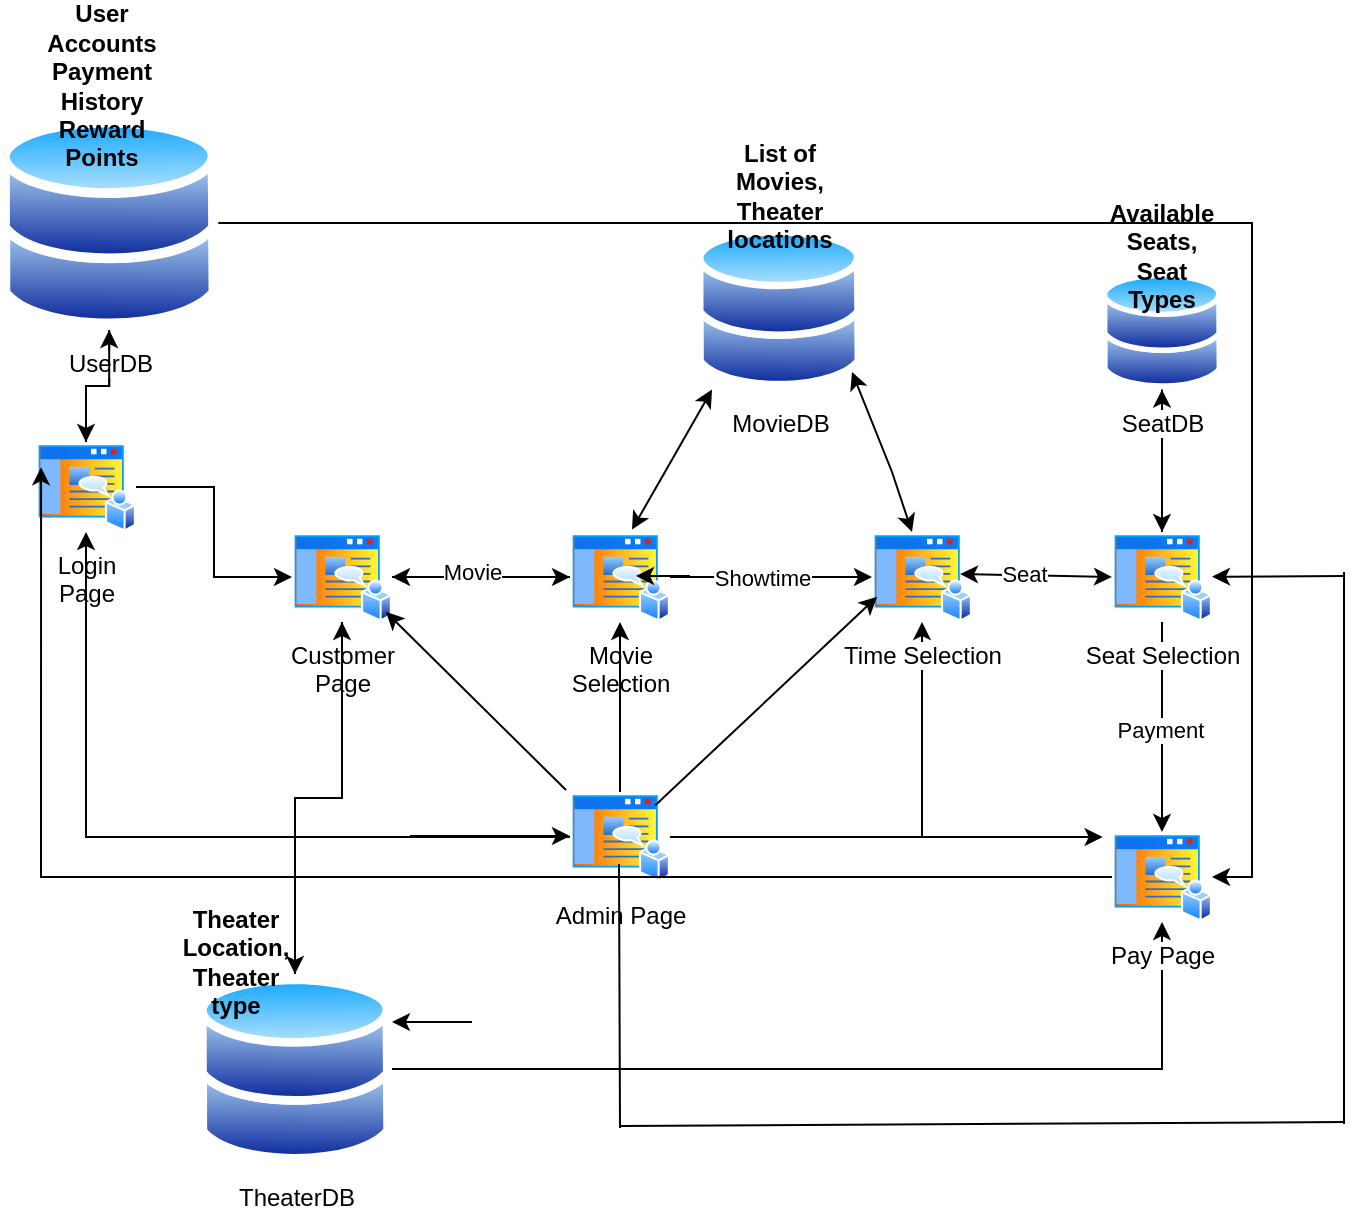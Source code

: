 <mxfile version="28.0.6">
  <diagram name="Page-1" id="keCYQJK2TOxoG9gc8rmm">
    <mxGraphModel dx="786" dy="516" grid="0" gridSize="10" guides="1" tooltips="1" connect="1" arrows="1" fold="1" page="1" pageScale="1" pageWidth="850" pageHeight="1100" math="0" shadow="0">
      <root>
        <mxCell id="0" />
        <mxCell id="1" parent="0" />
        <mxCell id="SUS-D7441Kwhzc1_D773-25" style="edgeStyle=orthogonalEdgeStyle;rounded=0;orthogonalLoop=1;jettySize=auto;html=1;entryX=0.5;entryY=0;entryDx=0;entryDy=0;" edge="1" parent="1" source="SUS-D7441Kwhzc1_D773-1" target="SUS-D7441Kwhzc1_D773-4">
          <mxGeometry relative="1" as="geometry" />
        </mxCell>
        <mxCell id="SUS-D7441Kwhzc1_D773-60" style="edgeStyle=orthogonalEdgeStyle;rounded=0;orthogonalLoop=1;jettySize=auto;html=1;entryX=1;entryY=0.5;entryDx=0;entryDy=0;" edge="1" parent="1" source="SUS-D7441Kwhzc1_D773-1" target="SUS-D7441Kwhzc1_D773-12">
          <mxGeometry relative="1" as="geometry" />
        </mxCell>
        <mxCell id="SUS-D7441Kwhzc1_D773-1" value="UserDB" style="image;aspect=fixed;perimeter=ellipsePerimeter;html=1;align=center;shadow=0;dashed=0;spacingTop=3;image=img/lib/active_directory/databases.svg;" vertex="1" parent="1">
          <mxGeometry x="14" y="72" width="109.18" height="107" as="geometry" />
        </mxCell>
        <mxCell id="SUS-D7441Kwhzc1_D773-24" style="edgeStyle=orthogonalEdgeStyle;rounded=0;orthogonalLoop=1;jettySize=auto;html=1;" edge="1" parent="1" source="SUS-D7441Kwhzc1_D773-4" target="SUS-D7441Kwhzc1_D773-1">
          <mxGeometry relative="1" as="geometry" />
        </mxCell>
        <mxCell id="SUS-D7441Kwhzc1_D773-27" style="edgeStyle=orthogonalEdgeStyle;rounded=0;orthogonalLoop=1;jettySize=auto;html=1;entryX=0;entryY=0.5;entryDx=0;entryDy=0;" edge="1" parent="1" source="SUS-D7441Kwhzc1_D773-4" target="SUS-D7441Kwhzc1_D773-5">
          <mxGeometry relative="1" as="geometry" />
        </mxCell>
        <mxCell id="SUS-D7441Kwhzc1_D773-4" value="Login&lt;div&gt;Page&lt;/div&gt;" style="image;aspect=fixed;perimeter=ellipsePerimeter;html=1;align=center;shadow=0;dashed=0;spacingTop=3;image=img/lib/active_directory/home_page.svg;" vertex="1" parent="1">
          <mxGeometry x="32" y="235" width="50" height="45" as="geometry" />
        </mxCell>
        <mxCell id="SUS-D7441Kwhzc1_D773-28" style="edgeStyle=orthogonalEdgeStyle;rounded=0;orthogonalLoop=1;jettySize=auto;html=1;entryX=0;entryY=0.5;entryDx=0;entryDy=0;" edge="1" parent="1" source="SUS-D7441Kwhzc1_D773-5" target="SUS-D7441Kwhzc1_D773-6">
          <mxGeometry relative="1" as="geometry" />
        </mxCell>
        <mxCell id="SUS-D7441Kwhzc1_D773-33" style="edgeStyle=orthogonalEdgeStyle;rounded=0;orthogonalLoop=1;jettySize=auto;html=1;entryX=0.5;entryY=0;entryDx=0;entryDy=0;" edge="1" parent="1" source="SUS-D7441Kwhzc1_D773-5" target="SUS-D7441Kwhzc1_D773-8">
          <mxGeometry relative="1" as="geometry" />
        </mxCell>
        <mxCell id="SUS-D7441Kwhzc1_D773-5" value="Customer&lt;div&gt;Page&lt;/div&gt;" style="image;aspect=fixed;perimeter=ellipsePerimeter;html=1;align=center;shadow=0;dashed=0;spacingTop=3;image=img/lib/active_directory/home_page.svg;" vertex="1" parent="1">
          <mxGeometry x="160" y="280" width="50" height="45" as="geometry" />
        </mxCell>
        <mxCell id="SUS-D7441Kwhzc1_D773-29" style="edgeStyle=orthogonalEdgeStyle;rounded=0;orthogonalLoop=1;jettySize=auto;html=1;" edge="1" parent="1" source="SUS-D7441Kwhzc1_D773-6" target="SUS-D7441Kwhzc1_D773-5">
          <mxGeometry relative="1" as="geometry" />
        </mxCell>
        <mxCell id="SUS-D7441Kwhzc1_D773-30" value="Movie" style="edgeLabel;html=1;align=center;verticalAlign=middle;resizable=0;points=[];" vertex="1" connectable="0" parent="SUS-D7441Kwhzc1_D773-29">
          <mxGeometry x="0.156" y="-3" relative="1" as="geometry">
            <mxPoint x="2" as="offset" />
          </mxGeometry>
        </mxCell>
        <mxCell id="SUS-D7441Kwhzc1_D773-41" style="edgeStyle=orthogonalEdgeStyle;rounded=0;orthogonalLoop=1;jettySize=auto;html=1;" edge="1" parent="1" source="SUS-D7441Kwhzc1_D773-6" target="SUS-D7441Kwhzc1_D773-10">
          <mxGeometry relative="1" as="geometry" />
        </mxCell>
        <mxCell id="SUS-D7441Kwhzc1_D773-42" value="Showtime" style="edgeLabel;html=1;align=center;verticalAlign=middle;resizable=0;points=[];" vertex="1" connectable="0" parent="SUS-D7441Kwhzc1_D773-41">
          <mxGeometry x="-0.089" relative="1" as="geometry">
            <mxPoint as="offset" />
          </mxGeometry>
        </mxCell>
        <mxCell id="SUS-D7441Kwhzc1_D773-6" value="Movie&lt;div&gt;Selection&lt;/div&gt;" style="image;aspect=fixed;perimeter=ellipsePerimeter;html=1;align=center;shadow=0;dashed=0;spacingTop=3;image=img/lib/active_directory/home_page.svg;" vertex="1" parent="1">
          <mxGeometry x="299" y="280" width="50" height="45" as="geometry" />
        </mxCell>
        <mxCell id="SUS-D7441Kwhzc1_D773-34" style="edgeStyle=orthogonalEdgeStyle;rounded=0;orthogonalLoop=1;jettySize=auto;html=1;" edge="1" parent="1" source="SUS-D7441Kwhzc1_D773-7" target="SUS-D7441Kwhzc1_D773-6">
          <mxGeometry relative="1" as="geometry" />
        </mxCell>
        <mxCell id="SUS-D7441Kwhzc1_D773-39" style="edgeStyle=orthogonalEdgeStyle;rounded=0;orthogonalLoop=1;jettySize=auto;html=1;" edge="1" parent="1" source="SUS-D7441Kwhzc1_D773-7" target="SUS-D7441Kwhzc1_D773-4">
          <mxGeometry relative="1" as="geometry" />
        </mxCell>
        <mxCell id="SUS-D7441Kwhzc1_D773-63" style="edgeStyle=orthogonalEdgeStyle;rounded=0;orthogonalLoop=1;jettySize=auto;html=1;" edge="1" parent="1" source="SUS-D7441Kwhzc1_D773-7" target="SUS-D7441Kwhzc1_D773-10">
          <mxGeometry relative="1" as="geometry" />
        </mxCell>
        <mxCell id="SUS-D7441Kwhzc1_D773-64" style="edgeStyle=orthogonalEdgeStyle;rounded=0;orthogonalLoop=1;jettySize=auto;html=1;" edge="1" parent="1" source="SUS-D7441Kwhzc1_D773-7">
          <mxGeometry relative="1" as="geometry">
            <mxPoint x="565.333" y="432.5" as="targetPoint" />
          </mxGeometry>
        </mxCell>
        <mxCell id="SUS-D7441Kwhzc1_D773-7" value="Admin Page" style="image;aspect=fixed;perimeter=ellipsePerimeter;html=1;align=center;shadow=0;dashed=0;spacingTop=3;image=img/lib/active_directory/home_page.svg;" vertex="1" parent="1">
          <mxGeometry x="299" y="410" width="50" height="45" as="geometry" />
        </mxCell>
        <mxCell id="SUS-D7441Kwhzc1_D773-32" style="edgeStyle=orthogonalEdgeStyle;rounded=0;orthogonalLoop=1;jettySize=auto;html=1;" edge="1" parent="1" source="SUS-D7441Kwhzc1_D773-8" target="SUS-D7441Kwhzc1_D773-5">
          <mxGeometry relative="1" as="geometry" />
        </mxCell>
        <mxCell id="SUS-D7441Kwhzc1_D773-55" style="edgeStyle=orthogonalEdgeStyle;rounded=0;orthogonalLoop=1;jettySize=auto;html=1;" edge="1" parent="1" source="SUS-D7441Kwhzc1_D773-8" target="SUS-D7441Kwhzc1_D773-12">
          <mxGeometry relative="1" as="geometry" />
        </mxCell>
        <mxCell id="SUS-D7441Kwhzc1_D773-8" value="TheaterDB" style="image;aspect=fixed;perimeter=ellipsePerimeter;html=1;align=center;shadow=0;dashed=0;spacingTop=3;image=img/lib/active_directory/databases.svg;" vertex="1" parent="1">
          <mxGeometry x="113" y="501" width="97" height="95.06" as="geometry" />
        </mxCell>
        <mxCell id="SUS-D7441Kwhzc1_D773-10" value="Time Selection" style="image;aspect=fixed;perimeter=ellipsePerimeter;html=1;align=center;shadow=0;dashed=0;spacingTop=3;image=img/lib/active_directory/home_page.svg;" vertex="1" parent="1">
          <mxGeometry x="450" y="280" width="50" height="45" as="geometry" />
        </mxCell>
        <mxCell id="SUS-D7441Kwhzc1_D773-46" style="edgeStyle=orthogonalEdgeStyle;rounded=0;orthogonalLoop=1;jettySize=auto;html=1;entryX=0.5;entryY=0;entryDx=0;entryDy=0;" edge="1" parent="1" source="SUS-D7441Kwhzc1_D773-11" target="SUS-D7441Kwhzc1_D773-12">
          <mxGeometry relative="1" as="geometry" />
        </mxCell>
        <mxCell id="SUS-D7441Kwhzc1_D773-47" value="Payment" style="edgeLabel;html=1;align=center;verticalAlign=middle;resizable=0;points=[];" vertex="1" connectable="0" parent="SUS-D7441Kwhzc1_D773-46">
          <mxGeometry x="0.022" y="-1" relative="1" as="geometry">
            <mxPoint as="offset" />
          </mxGeometry>
        </mxCell>
        <mxCell id="SUS-D7441Kwhzc1_D773-53" style="edgeStyle=orthogonalEdgeStyle;rounded=0;orthogonalLoop=1;jettySize=auto;html=1;entryX=0.5;entryY=1;entryDx=0;entryDy=0;" edge="1" parent="1" source="SUS-D7441Kwhzc1_D773-11" target="SUS-D7441Kwhzc1_D773-52">
          <mxGeometry relative="1" as="geometry" />
        </mxCell>
        <mxCell id="SUS-D7441Kwhzc1_D773-11" value="Seat Selection" style="image;aspect=fixed;perimeter=ellipsePerimeter;html=1;align=center;shadow=0;dashed=0;spacingTop=3;image=img/lib/active_directory/home_page.svg;" vertex="1" parent="1">
          <mxGeometry x="570" y="280" width="50" height="45" as="geometry" />
        </mxCell>
        <mxCell id="SUS-D7441Kwhzc1_D773-62" style="edgeStyle=orthogonalEdgeStyle;rounded=0;orthogonalLoop=1;jettySize=auto;html=1;entryX=0;entryY=0.25;entryDx=0;entryDy=0;" edge="1" parent="1" source="SUS-D7441Kwhzc1_D773-12" target="SUS-D7441Kwhzc1_D773-4">
          <mxGeometry relative="1" as="geometry" />
        </mxCell>
        <mxCell id="SUS-D7441Kwhzc1_D773-12" value="Pay Page" style="image;aspect=fixed;perimeter=ellipsePerimeter;html=1;align=center;shadow=0;dashed=0;spacingTop=3;image=img/lib/active_directory/home_page.svg;" vertex="1" parent="1">
          <mxGeometry x="570" y="430" width="50" height="45" as="geometry" />
        </mxCell>
        <mxCell id="SUS-D7441Kwhzc1_D773-40" value="" style="endArrow=classic;html=1;rounded=0;" edge="1" parent="1">
          <mxGeometry width="50" height="50" relative="1" as="geometry">
            <mxPoint x="219" y="432" as="sourcePoint" />
            <mxPoint x="299" y="432" as="targetPoint" />
            <Array as="points">
              <mxPoint x="239" y="432" />
            </Array>
          </mxGeometry>
        </mxCell>
        <mxCell id="SUS-D7441Kwhzc1_D773-48" value="MovieDB" style="image;aspect=fixed;perimeter=ellipsePerimeter;html=1;align=center;shadow=0;dashed=0;spacingTop=3;image=img/lib/active_directory/databases.svg;" vertex="1" parent="1">
          <mxGeometry x="362" y="127.46" width="83" height="81.34" as="geometry" />
        </mxCell>
        <mxCell id="SUS-D7441Kwhzc1_D773-49" value="" style="endArrow=classic;startArrow=classic;html=1;rounded=0;" edge="1" parent="1">
          <mxGeometry width="50" height="50" relative="1" as="geometry">
            <mxPoint x="330" y="278.8" as="sourcePoint" />
            <mxPoint x="370" y="208.8" as="targetPoint" />
          </mxGeometry>
        </mxCell>
        <mxCell id="SUS-D7441Kwhzc1_D773-51" value="" style="endArrow=classic;startArrow=classic;html=1;rounded=0;" edge="1" parent="1">
          <mxGeometry width="50" height="50" relative="1" as="geometry">
            <mxPoint x="470" y="280" as="sourcePoint" />
            <mxPoint x="440" y="200" as="targetPoint" />
            <Array as="points">
              <mxPoint x="460" y="250" />
            </Array>
          </mxGeometry>
        </mxCell>
        <mxCell id="SUS-D7441Kwhzc1_D773-54" style="edgeStyle=orthogonalEdgeStyle;rounded=0;orthogonalLoop=1;jettySize=auto;html=1;entryX=0.5;entryY=0;entryDx=0;entryDy=0;" edge="1" parent="1" source="SUS-D7441Kwhzc1_D773-52" target="SUS-D7441Kwhzc1_D773-11">
          <mxGeometry relative="1" as="geometry" />
        </mxCell>
        <mxCell id="SUS-D7441Kwhzc1_D773-52" value="SeatDB" style="image;aspect=fixed;perimeter=ellipsePerimeter;html=1;align=center;shadow=0;dashed=0;spacingTop=3;image=img/lib/active_directory/databases.svg;" vertex="1" parent="1">
          <mxGeometry x="565" y="150" width="60" height="58.8" as="geometry" />
        </mxCell>
        <mxCell id="SUS-D7441Kwhzc1_D773-57" value="" style="endArrow=classic;html=1;rounded=0;" edge="1" parent="1">
          <mxGeometry width="50" height="50" relative="1" as="geometry">
            <mxPoint x="250" y="525" as="sourcePoint" />
            <mxPoint x="210" y="525" as="targetPoint" />
          </mxGeometry>
        </mxCell>
        <mxCell id="SUS-D7441Kwhzc1_D773-69" value="" style="endArrow=none;html=1;rounded=0;" edge="1" parent="1">
          <mxGeometry width="50" height="50" relative="1" as="geometry">
            <mxPoint x="324" y="578" as="sourcePoint" />
            <mxPoint x="323.5" y="446" as="targetPoint" />
          </mxGeometry>
        </mxCell>
        <mxCell id="SUS-D7441Kwhzc1_D773-70" value="" style="endArrow=none;html=1;rounded=0;" edge="1" parent="1">
          <mxGeometry width="50" height="50" relative="1" as="geometry">
            <mxPoint x="324" y="577" as="sourcePoint" />
            <mxPoint x="686" y="575" as="targetPoint" />
          </mxGeometry>
        </mxCell>
        <mxCell id="SUS-D7441Kwhzc1_D773-71" value="" style="endArrow=none;html=1;rounded=0;" edge="1" parent="1">
          <mxGeometry width="50" height="50" relative="1" as="geometry">
            <mxPoint x="686" y="576" as="sourcePoint" />
            <mxPoint x="686" y="300" as="targetPoint" />
          </mxGeometry>
        </mxCell>
        <mxCell id="SUS-D7441Kwhzc1_D773-73" value="" style="endArrow=classic;html=1;rounded=0;" edge="1" parent="1" target="SUS-D7441Kwhzc1_D773-11">
          <mxGeometry width="50" height="50" relative="1" as="geometry">
            <mxPoint x="686" y="302" as="sourcePoint" />
            <mxPoint x="625" y="302" as="targetPoint" />
          </mxGeometry>
        </mxCell>
        <mxCell id="SUS-D7441Kwhzc1_D773-74" value="" style="endArrow=classic;html=1;rounded=0;" edge="1" parent="1">
          <mxGeometry width="50" height="50" relative="1" as="geometry">
            <mxPoint x="297" y="409" as="sourcePoint" />
            <mxPoint x="207" y="320" as="targetPoint" />
          </mxGeometry>
        </mxCell>
        <mxCell id="SUS-D7441Kwhzc1_D773-75" value="" style="endArrow=classic;html=1;rounded=0;exitX=1;exitY=0;exitDx=0;exitDy=0;entryX=0;entryY=0.75;entryDx=0;entryDy=0;" edge="1" parent="1" source="SUS-D7441Kwhzc1_D773-7" target="SUS-D7441Kwhzc1_D773-10">
          <mxGeometry width="50" height="50" relative="1" as="geometry">
            <mxPoint x="474" y="456" as="sourcePoint" />
            <mxPoint x="384" y="367" as="targetPoint" />
          </mxGeometry>
        </mxCell>
        <mxCell id="SUS-D7441Kwhzc1_D773-76" value="&lt;b&gt;User Accounts&lt;/b&gt;&lt;div&gt;&lt;b&gt;Payment History&lt;/b&gt;&lt;/div&gt;&lt;div&gt;&lt;b&gt;Reward Points&lt;/b&gt;&lt;/div&gt;" style="text;html=1;align=center;verticalAlign=middle;whiteSpace=wrap;rounded=0;" vertex="1" parent="1">
          <mxGeometry x="35" y="42" width="60" height="30" as="geometry" />
        </mxCell>
        <mxCell id="SUS-D7441Kwhzc1_D773-77" value="&lt;b&gt;Theater Location,&lt;/b&gt;&lt;div&gt;&lt;b&gt;Theater type&lt;/b&gt;&lt;/div&gt;" style="text;html=1;align=center;verticalAlign=middle;whiteSpace=wrap;rounded=0;" vertex="1" parent="1">
          <mxGeometry x="102" y="480" width="60" height="30" as="geometry" />
        </mxCell>
        <mxCell id="SUS-D7441Kwhzc1_D773-78" value="" style="endArrow=classic;html=1;rounded=0;" edge="1" parent="1">
          <mxGeometry width="50" height="50" relative="1" as="geometry">
            <mxPoint x="359" y="302" as="sourcePoint" />
            <mxPoint x="332" y="302" as="targetPoint" />
          </mxGeometry>
        </mxCell>
        <mxCell id="SUS-D7441Kwhzc1_D773-79" value="" style="endArrow=classic;startArrow=classic;html=1;rounded=0;entryX=0;entryY=0.5;entryDx=0;entryDy=0;" edge="1" parent="1" target="SUS-D7441Kwhzc1_D773-11">
          <mxGeometry width="50" height="50" relative="1" as="geometry">
            <mxPoint x="494" y="301" as="sourcePoint" />
            <mxPoint x="570" y="299" as="targetPoint" />
          </mxGeometry>
        </mxCell>
        <mxCell id="SUS-D7441Kwhzc1_D773-80" value="Seat" style="edgeLabel;html=1;align=center;verticalAlign=middle;resizable=0;points=[];" vertex="1" connectable="0" parent="SUS-D7441Kwhzc1_D773-79">
          <mxGeometry x="-0.176" y="1" relative="1" as="geometry">
            <mxPoint as="offset" />
          </mxGeometry>
        </mxCell>
        <mxCell id="SUS-D7441Kwhzc1_D773-82" value="&lt;b&gt;Available Seats,&lt;/b&gt;&lt;div&gt;&lt;b&gt;Seat Types&lt;/b&gt;&lt;/div&gt;" style="text;html=1;align=center;verticalAlign=middle;whiteSpace=wrap;rounded=0;" vertex="1" parent="1">
          <mxGeometry x="565" y="127" width="60" height="30" as="geometry" />
        </mxCell>
        <mxCell id="SUS-D7441Kwhzc1_D773-83" value="&lt;b&gt;List of Movies,&lt;/b&gt;&lt;div&gt;&lt;b&gt;Theater locations&lt;/b&gt;&lt;/div&gt;" style="text;html=1;align=center;verticalAlign=middle;whiteSpace=wrap;rounded=0;" vertex="1" parent="1">
          <mxGeometry x="373.5" y="97.46" width="60" height="30" as="geometry" />
        </mxCell>
      </root>
    </mxGraphModel>
  </diagram>
</mxfile>
